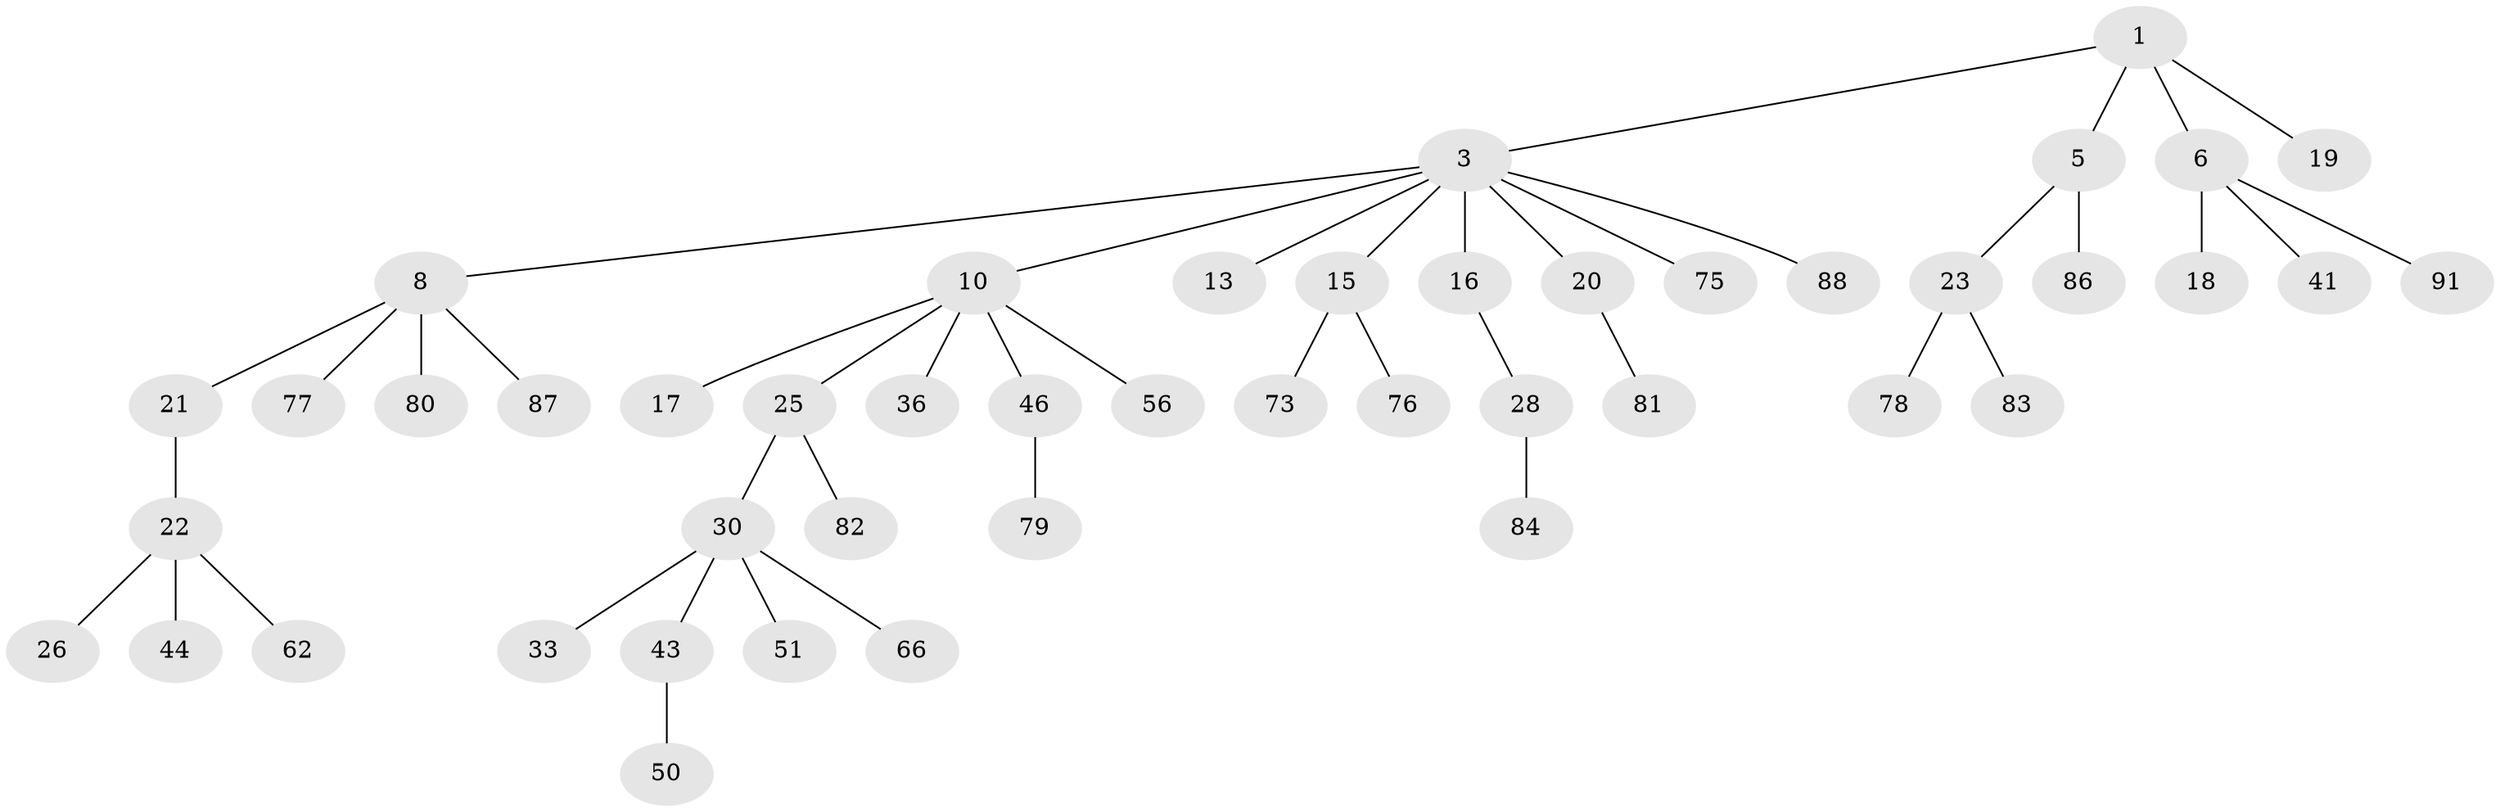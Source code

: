 // original degree distribution, {2: 0.21739130434782608, 4: 0.10869565217391304, 6: 0.021739130434782608, 5: 0.010869565217391304, 3: 0.14130434782608695, 1: 0.5}
// Generated by graph-tools (version 1.1) at 2025/15/03/09/25 04:15:39]
// undirected, 46 vertices, 45 edges
graph export_dot {
graph [start="1"]
  node [color=gray90,style=filled];
  1 [super="+2"];
  3 [super="+4+42+9"];
  5 [super="+7"];
  6;
  8 [super="+12"];
  10 [super="+11+35"];
  13 [super="+63"];
  15 [super="+47+31+59"];
  16 [super="+24"];
  17;
  18 [super="+45+54+85"];
  19;
  20 [super="+38+40"];
  21;
  22;
  23 [super="+27+60"];
  25;
  26 [super="+29+39"];
  28;
  30 [super="+32"];
  33 [super="+34+37"];
  36 [super="+69"];
  41;
  43;
  44;
  46;
  50;
  51 [super="+92+52"];
  56;
  62;
  66 [super="+71"];
  73;
  75;
  76 [super="+90"];
  77;
  78;
  79;
  80;
  81;
  82;
  83;
  84;
  86;
  87;
  88;
  91;
  1 -- 19;
  1 -- 3;
  1 -- 5;
  1 -- 6;
  3 -- 10;
  3 -- 16;
  3 -- 20;
  3 -- 8;
  3 -- 88;
  3 -- 15;
  3 -- 75;
  3 -- 13;
  5 -- 86;
  5 -- 23;
  6 -- 18;
  6 -- 41;
  6 -- 91;
  8 -- 80;
  8 -- 21;
  8 -- 87;
  8 -- 77;
  10 -- 56;
  10 -- 17;
  10 -- 36;
  10 -- 25;
  10 -- 46;
  15 -- 73;
  15 -- 76;
  16 -- 28;
  20 -- 81;
  21 -- 22;
  22 -- 26;
  22 -- 44;
  22 -- 62;
  23 -- 83;
  23 -- 78;
  25 -- 30;
  25 -- 82;
  28 -- 84;
  30 -- 43;
  30 -- 33;
  30 -- 66;
  30 -- 51;
  43 -- 50;
  46 -- 79;
}
